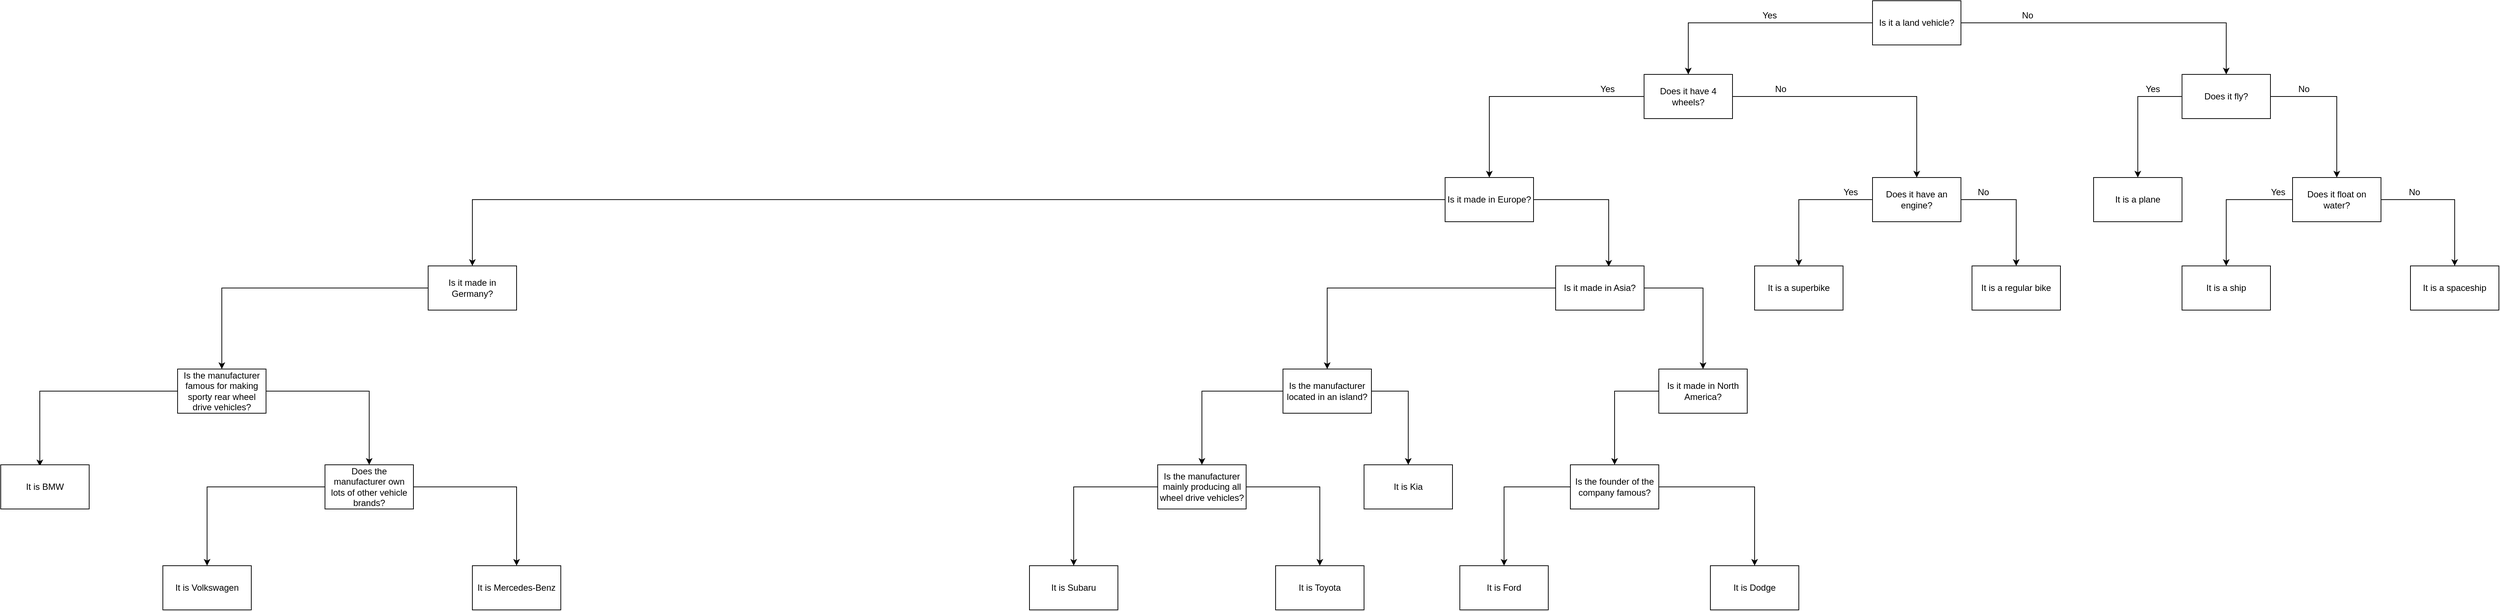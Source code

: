 <mxfile version="14.3.0" type="github">
  <diagram id="v0tCK7hvLTf_ZGROnLf3" name="Page-1">
    <mxGraphModel dx="3760" dy="774" grid="1" gridSize="10" guides="1" tooltips="1" connect="1" arrows="1" fold="1" page="1" pageScale="1" pageWidth="1169" pageHeight="1654" math="0" shadow="0">
      <root>
        <mxCell id="0" />
        <mxCell id="1" parent="0" />
        <mxCell id="d1zsz3syYBLmQ0Gh38gO-14" style="edgeStyle=orthogonalEdgeStyle;rounded=0;orthogonalLoop=1;jettySize=auto;html=1;exitX=0;exitY=0.5;exitDx=0;exitDy=0;" edge="1" parent="1" source="d1zsz3syYBLmQ0Gh38gO-1" target="d1zsz3syYBLmQ0Gh38gO-4">
          <mxGeometry relative="1" as="geometry">
            <Array as="points">
              <mxPoint x="250" y="90" />
            </Array>
          </mxGeometry>
        </mxCell>
        <mxCell id="d1zsz3syYBLmQ0Gh38gO-15" style="edgeStyle=orthogonalEdgeStyle;rounded=0;orthogonalLoop=1;jettySize=auto;html=1;entryX=0.5;entryY=0;entryDx=0;entryDy=0;" edge="1" parent="1" source="d1zsz3syYBLmQ0Gh38gO-1" target="d1zsz3syYBLmQ0Gh38gO-5">
          <mxGeometry relative="1" as="geometry" />
        </mxCell>
        <mxCell id="d1zsz3syYBLmQ0Gh38gO-1" value="Is it a land vehicle?" style="rounded=0;whiteSpace=wrap;html=1;" vertex="1" parent="1">
          <mxGeometry x="500" y="60" width="120" height="60" as="geometry" />
        </mxCell>
        <mxCell id="d1zsz3syYBLmQ0Gh38gO-3" value="&lt;div&gt;Is it a car?&lt;/div&gt;" style="rounded=0;whiteSpace=wrap;html=1;" vertex="1" parent="1">
          <mxGeometry x="190" y="160" width="120" height="60" as="geometry" />
        </mxCell>
        <mxCell id="d1zsz3syYBLmQ0Gh38gO-27" style="edgeStyle=orthogonalEdgeStyle;rounded=0;orthogonalLoop=1;jettySize=auto;html=1;" edge="1" parent="1" source="d1zsz3syYBLmQ0Gh38gO-4" target="d1zsz3syYBLmQ0Gh38gO-26">
          <mxGeometry relative="1" as="geometry" />
        </mxCell>
        <mxCell id="d1zsz3syYBLmQ0Gh38gO-36" style="edgeStyle=orthogonalEdgeStyle;rounded=0;orthogonalLoop=1;jettySize=auto;html=1;" edge="1" parent="1" source="d1zsz3syYBLmQ0Gh38gO-4" target="d1zsz3syYBLmQ0Gh38gO-32">
          <mxGeometry relative="1" as="geometry" />
        </mxCell>
        <mxCell id="d1zsz3syYBLmQ0Gh38gO-4" value="&lt;div&gt;Does it have 4 wheels?&lt;/div&gt;" style="rounded=0;whiteSpace=wrap;html=1;" vertex="1" parent="1">
          <mxGeometry x="190" y="160" width="120" height="60" as="geometry" />
        </mxCell>
        <mxCell id="d1zsz3syYBLmQ0Gh38gO-16" style="edgeStyle=orthogonalEdgeStyle;rounded=0;orthogonalLoop=1;jettySize=auto;html=1;entryX=0.5;entryY=0;entryDx=0;entryDy=0;" edge="1" parent="1" source="d1zsz3syYBLmQ0Gh38gO-5" target="d1zsz3syYBLmQ0Gh38gO-6">
          <mxGeometry relative="1" as="geometry">
            <Array as="points">
              <mxPoint x="860" y="190" />
            </Array>
          </mxGeometry>
        </mxCell>
        <mxCell id="d1zsz3syYBLmQ0Gh38gO-17" style="edgeStyle=orthogonalEdgeStyle;rounded=0;orthogonalLoop=1;jettySize=auto;html=1;" edge="1" parent="1" source="d1zsz3syYBLmQ0Gh38gO-5" target="d1zsz3syYBLmQ0Gh38gO-7">
          <mxGeometry relative="1" as="geometry" />
        </mxCell>
        <mxCell id="d1zsz3syYBLmQ0Gh38gO-5" value="&lt;div&gt;Does it fly?&lt;br&gt;&lt;/div&gt;" style="rounded=0;whiteSpace=wrap;html=1;" vertex="1" parent="1">
          <mxGeometry x="920" y="160" width="120" height="60" as="geometry" />
        </mxCell>
        <mxCell id="d1zsz3syYBLmQ0Gh38gO-6" value="&lt;div&gt;It is a plane&lt;/div&gt;" style="rounded=0;whiteSpace=wrap;html=1;" vertex="1" parent="1">
          <mxGeometry x="800" y="300" width="120" height="60" as="geometry" />
        </mxCell>
        <mxCell id="d1zsz3syYBLmQ0Gh38gO-18" style="edgeStyle=orthogonalEdgeStyle;rounded=0;orthogonalLoop=1;jettySize=auto;html=1;entryX=0.5;entryY=0;entryDx=0;entryDy=0;" edge="1" parent="1" source="d1zsz3syYBLmQ0Gh38gO-7" target="d1zsz3syYBLmQ0Gh38gO-8">
          <mxGeometry relative="1" as="geometry">
            <Array as="points">
              <mxPoint x="980" y="330" />
            </Array>
          </mxGeometry>
        </mxCell>
        <mxCell id="d1zsz3syYBLmQ0Gh38gO-19" style="edgeStyle=orthogonalEdgeStyle;rounded=0;orthogonalLoop=1;jettySize=auto;html=1;entryX=0.5;entryY=0;entryDx=0;entryDy=0;" edge="1" parent="1" source="d1zsz3syYBLmQ0Gh38gO-7" target="d1zsz3syYBLmQ0Gh38gO-9">
          <mxGeometry relative="1" as="geometry" />
        </mxCell>
        <mxCell id="d1zsz3syYBLmQ0Gh38gO-7" value="&lt;div&gt;Does it float on water?&lt;/div&gt;" style="rounded=0;whiteSpace=wrap;html=1;" vertex="1" parent="1">
          <mxGeometry x="1070" y="300" width="120" height="60" as="geometry" />
        </mxCell>
        <mxCell id="d1zsz3syYBLmQ0Gh38gO-8" value="It is a ship" style="rounded=0;whiteSpace=wrap;html=1;" vertex="1" parent="1">
          <mxGeometry x="920" y="420" width="120" height="60" as="geometry" />
        </mxCell>
        <mxCell id="d1zsz3syYBLmQ0Gh38gO-9" value="It is a spaceship" style="rounded=0;whiteSpace=wrap;html=1;" vertex="1" parent="1">
          <mxGeometry x="1230" y="420" width="120" height="60" as="geometry" />
        </mxCell>
        <mxCell id="d1zsz3syYBLmQ0Gh38gO-20" value="Yes" style="text;html=1;align=center;verticalAlign=middle;resizable=0;points=[];autosize=1;" vertex="1" parent="1">
          <mxGeometry x="340" y="70" width="40" height="20" as="geometry" />
        </mxCell>
        <mxCell id="d1zsz3syYBLmQ0Gh38gO-21" value="Yes" style="text;html=1;align=center;verticalAlign=middle;resizable=0;points=[];autosize=1;" vertex="1" parent="1">
          <mxGeometry x="860" y="170" width="40" height="20" as="geometry" />
        </mxCell>
        <mxCell id="d1zsz3syYBLmQ0Gh38gO-22" value="Yes" style="text;html=1;align=center;verticalAlign=middle;resizable=0;points=[];autosize=1;" vertex="1" parent="1">
          <mxGeometry x="1030" y="310" width="40" height="20" as="geometry" />
        </mxCell>
        <mxCell id="d1zsz3syYBLmQ0Gh38gO-23" value="No" style="text;html=1;align=center;verticalAlign=middle;resizable=0;points=[];autosize=1;" vertex="1" parent="1">
          <mxGeometry x="695" y="70" width="30" height="20" as="geometry" />
        </mxCell>
        <mxCell id="d1zsz3syYBLmQ0Gh38gO-24" value="No" style="text;html=1;align=center;verticalAlign=middle;resizable=0;points=[];autosize=1;" vertex="1" parent="1">
          <mxGeometry x="1070" y="170" width="30" height="20" as="geometry" />
        </mxCell>
        <mxCell id="d1zsz3syYBLmQ0Gh38gO-25" value="No" style="text;html=1;align=center;verticalAlign=middle;resizable=0;points=[];autosize=1;" vertex="1" parent="1">
          <mxGeometry x="1220" y="310" width="30" height="20" as="geometry" />
        </mxCell>
        <mxCell id="d1zsz3syYBLmQ0Gh38gO-30" style="edgeStyle=orthogonalEdgeStyle;rounded=0;orthogonalLoop=1;jettySize=auto;html=1;entryX=0.5;entryY=0;entryDx=0;entryDy=0;" edge="1" parent="1" source="d1zsz3syYBLmQ0Gh38gO-26" target="d1zsz3syYBLmQ0Gh38gO-28">
          <mxGeometry relative="1" as="geometry" />
        </mxCell>
        <mxCell id="d1zsz3syYBLmQ0Gh38gO-31" style="edgeStyle=orthogonalEdgeStyle;rounded=0;orthogonalLoop=1;jettySize=auto;html=1;" edge="1" parent="1" source="d1zsz3syYBLmQ0Gh38gO-26" target="d1zsz3syYBLmQ0Gh38gO-29">
          <mxGeometry relative="1" as="geometry" />
        </mxCell>
        <mxCell id="d1zsz3syYBLmQ0Gh38gO-26" value="Does it have an engine?" style="rounded=0;whiteSpace=wrap;html=1;" vertex="1" parent="1">
          <mxGeometry x="500" y="300" width="120" height="60" as="geometry" />
        </mxCell>
        <mxCell id="d1zsz3syYBLmQ0Gh38gO-28" value="&lt;div&gt;It is a superbike&lt;br&gt;&lt;/div&gt;" style="rounded=0;whiteSpace=wrap;html=1;" vertex="1" parent="1">
          <mxGeometry x="340" y="420" width="120" height="60" as="geometry" />
        </mxCell>
        <mxCell id="d1zsz3syYBLmQ0Gh38gO-29" value="It is a regular bike" style="rounded=0;whiteSpace=wrap;html=1;" vertex="1" parent="1">
          <mxGeometry x="635" y="420" width="120" height="60" as="geometry" />
        </mxCell>
        <mxCell id="d1zsz3syYBLmQ0Gh38gO-40" style="edgeStyle=orthogonalEdgeStyle;rounded=0;orthogonalLoop=1;jettySize=auto;html=1;entryX=0.6;entryY=0.017;entryDx=0;entryDy=0;entryPerimeter=0;" edge="1" parent="1" source="d1zsz3syYBLmQ0Gh38gO-32" target="d1zsz3syYBLmQ0Gh38gO-39">
          <mxGeometry relative="1" as="geometry">
            <Array as="points">
              <mxPoint x="142" y="330" />
            </Array>
          </mxGeometry>
        </mxCell>
        <mxCell id="d1zsz3syYBLmQ0Gh38gO-41" style="edgeStyle=orthogonalEdgeStyle;rounded=0;orthogonalLoop=1;jettySize=auto;html=1;entryX=0.5;entryY=0;entryDx=0;entryDy=0;" edge="1" parent="1" source="d1zsz3syYBLmQ0Gh38gO-32" target="d1zsz3syYBLmQ0Gh38gO-38">
          <mxGeometry relative="1" as="geometry" />
        </mxCell>
        <mxCell id="d1zsz3syYBLmQ0Gh38gO-32" value="Is it made in Europe?" style="rounded=0;whiteSpace=wrap;html=1;" vertex="1" parent="1">
          <mxGeometry x="-80" y="300" width="120" height="60" as="geometry" />
        </mxCell>
        <mxCell id="d1zsz3syYBLmQ0Gh38gO-33" value="No" style="text;html=1;align=center;verticalAlign=middle;resizable=0;points=[];autosize=1;" vertex="1" parent="1">
          <mxGeometry x="360" y="170" width="30" height="20" as="geometry" />
        </mxCell>
        <mxCell id="d1zsz3syYBLmQ0Gh38gO-34" value="No" style="text;html=1;align=center;verticalAlign=middle;resizable=0;points=[];autosize=1;" vertex="1" parent="1">
          <mxGeometry x="635" y="310" width="30" height="20" as="geometry" />
        </mxCell>
        <mxCell id="d1zsz3syYBLmQ0Gh38gO-35" value="Yes" style="text;html=1;align=center;verticalAlign=middle;resizable=0;points=[];autosize=1;" vertex="1" parent="1">
          <mxGeometry x="450" y="310" width="40" height="20" as="geometry" />
        </mxCell>
        <mxCell id="d1zsz3syYBLmQ0Gh38gO-37" value="Yes" style="text;html=1;align=center;verticalAlign=middle;resizable=0;points=[];autosize=1;" vertex="1" parent="1">
          <mxGeometry x="120" y="170" width="40" height="20" as="geometry" />
        </mxCell>
        <mxCell id="d1zsz3syYBLmQ0Gh38gO-63" style="edgeStyle=orthogonalEdgeStyle;rounded=0;orthogonalLoop=1;jettySize=auto;html=1;entryX=0.5;entryY=0;entryDx=0;entryDy=0;" edge="1" parent="1" source="d1zsz3syYBLmQ0Gh38gO-38" target="d1zsz3syYBLmQ0Gh38gO-62">
          <mxGeometry relative="1" as="geometry" />
        </mxCell>
        <mxCell id="d1zsz3syYBLmQ0Gh38gO-38" value="Is it made in Germany?" style="rounded=0;whiteSpace=wrap;html=1;" vertex="1" parent="1">
          <mxGeometry x="-1460" y="420" width="120" height="60" as="geometry" />
        </mxCell>
        <mxCell id="d1zsz3syYBLmQ0Gh38gO-43" style="edgeStyle=orthogonalEdgeStyle;rounded=0;orthogonalLoop=1;jettySize=auto;html=1;" edge="1" parent="1" source="d1zsz3syYBLmQ0Gh38gO-39" target="d1zsz3syYBLmQ0Gh38gO-42">
          <mxGeometry relative="1" as="geometry" />
        </mxCell>
        <mxCell id="d1zsz3syYBLmQ0Gh38gO-45" style="edgeStyle=orthogonalEdgeStyle;rounded=0;orthogonalLoop=1;jettySize=auto;html=1;" edge="1" parent="1" source="d1zsz3syYBLmQ0Gh38gO-39" target="d1zsz3syYBLmQ0Gh38gO-44">
          <mxGeometry relative="1" as="geometry" />
        </mxCell>
        <mxCell id="d1zsz3syYBLmQ0Gh38gO-39" value="Is it made in Asia?" style="rounded=0;whiteSpace=wrap;html=1;" vertex="1" parent="1">
          <mxGeometry x="70" y="420" width="120" height="60" as="geometry" />
        </mxCell>
        <mxCell id="d1zsz3syYBLmQ0Gh38gO-48" style="edgeStyle=orthogonalEdgeStyle;rounded=0;orthogonalLoop=1;jettySize=auto;html=1;" edge="1" parent="1" source="d1zsz3syYBLmQ0Gh38gO-42" target="d1zsz3syYBLmQ0Gh38gO-46">
          <mxGeometry relative="1" as="geometry">
            <Array as="points">
              <mxPoint x="150" y="590" />
            </Array>
          </mxGeometry>
        </mxCell>
        <mxCell id="d1zsz3syYBLmQ0Gh38gO-42" value="Is it made in North America?" style="rounded=0;whiteSpace=wrap;html=1;" vertex="1" parent="1">
          <mxGeometry x="210" y="560" width="120" height="60" as="geometry" />
        </mxCell>
        <mxCell id="d1zsz3syYBLmQ0Gh38gO-53" style="edgeStyle=orthogonalEdgeStyle;rounded=0;orthogonalLoop=1;jettySize=auto;html=1;entryX=0.5;entryY=0;entryDx=0;entryDy=0;" edge="1" parent="1" source="d1zsz3syYBLmQ0Gh38gO-44" target="d1zsz3syYBLmQ0Gh38gO-52">
          <mxGeometry relative="1" as="geometry">
            <Array as="points">
              <mxPoint x="-130" y="590" />
            </Array>
          </mxGeometry>
        </mxCell>
        <mxCell id="d1zsz3syYBLmQ0Gh38gO-55" style="edgeStyle=orthogonalEdgeStyle;rounded=0;orthogonalLoop=1;jettySize=auto;html=1;" edge="1" parent="1" source="d1zsz3syYBLmQ0Gh38gO-44" target="d1zsz3syYBLmQ0Gh38gO-54">
          <mxGeometry relative="1" as="geometry" />
        </mxCell>
        <mxCell id="d1zsz3syYBLmQ0Gh38gO-44" value="Is the manufacturer located in an island?" style="rounded=0;whiteSpace=wrap;html=1;" vertex="1" parent="1">
          <mxGeometry x="-300" y="560" width="120" height="60" as="geometry" />
        </mxCell>
        <mxCell id="d1zsz3syYBLmQ0Gh38gO-49" style="edgeStyle=orthogonalEdgeStyle;rounded=0;orthogonalLoop=1;jettySize=auto;html=1;entryX=0.5;entryY=0;entryDx=0;entryDy=0;" edge="1" parent="1" source="d1zsz3syYBLmQ0Gh38gO-46" target="d1zsz3syYBLmQ0Gh38gO-47">
          <mxGeometry relative="1" as="geometry" />
        </mxCell>
        <mxCell id="d1zsz3syYBLmQ0Gh38gO-51" style="edgeStyle=orthogonalEdgeStyle;rounded=0;orthogonalLoop=1;jettySize=auto;html=1;entryX=0.5;entryY=0;entryDx=0;entryDy=0;" edge="1" parent="1" source="d1zsz3syYBLmQ0Gh38gO-46" target="d1zsz3syYBLmQ0Gh38gO-50">
          <mxGeometry relative="1" as="geometry" />
        </mxCell>
        <mxCell id="d1zsz3syYBLmQ0Gh38gO-46" value="Is the founder of the company famous?" style="rounded=0;whiteSpace=wrap;html=1;" vertex="1" parent="1">
          <mxGeometry x="90" y="690" width="120" height="60" as="geometry" />
        </mxCell>
        <mxCell id="d1zsz3syYBLmQ0Gh38gO-47" value="It is Ford" style="rounded=0;whiteSpace=wrap;html=1;" vertex="1" parent="1">
          <mxGeometry x="-60" y="827" width="120" height="60" as="geometry" />
        </mxCell>
        <mxCell id="d1zsz3syYBLmQ0Gh38gO-50" value="It is Dodge" style="rounded=0;whiteSpace=wrap;html=1;" vertex="1" parent="1">
          <mxGeometry x="280" y="827" width="120" height="60" as="geometry" />
        </mxCell>
        <mxCell id="d1zsz3syYBLmQ0Gh38gO-52" value="It is Kia" style="rounded=0;whiteSpace=wrap;html=1;" vertex="1" parent="1">
          <mxGeometry x="-190" y="690" width="120" height="60" as="geometry" />
        </mxCell>
        <mxCell id="d1zsz3syYBLmQ0Gh38gO-59" style="edgeStyle=orthogonalEdgeStyle;rounded=0;orthogonalLoop=1;jettySize=auto;html=1;" edge="1" parent="1" source="d1zsz3syYBLmQ0Gh38gO-54" target="d1zsz3syYBLmQ0Gh38gO-58">
          <mxGeometry relative="1" as="geometry" />
        </mxCell>
        <mxCell id="d1zsz3syYBLmQ0Gh38gO-60" style="edgeStyle=orthogonalEdgeStyle;rounded=0;orthogonalLoop=1;jettySize=auto;html=1;" edge="1" parent="1" source="d1zsz3syYBLmQ0Gh38gO-54" target="d1zsz3syYBLmQ0Gh38gO-57">
          <mxGeometry relative="1" as="geometry" />
        </mxCell>
        <mxCell id="d1zsz3syYBLmQ0Gh38gO-54" value="Is the manufacturer mainly producing all wheel drive vehicles?" style="rounded=0;whiteSpace=wrap;html=1;" vertex="1" parent="1">
          <mxGeometry x="-470" y="690" width="120" height="60" as="geometry" />
        </mxCell>
        <mxCell id="d1zsz3syYBLmQ0Gh38gO-57" value="&lt;div&gt;It is Subaru&lt;/div&gt;" style="rounded=0;whiteSpace=wrap;html=1;" vertex="1" parent="1">
          <mxGeometry x="-644" y="827" width="120" height="60" as="geometry" />
        </mxCell>
        <mxCell id="d1zsz3syYBLmQ0Gh38gO-58" value="It is Toyota" style="rounded=0;whiteSpace=wrap;html=1;" vertex="1" parent="1">
          <mxGeometry x="-310" y="827" width="120" height="60" as="geometry" />
        </mxCell>
        <mxCell id="d1zsz3syYBLmQ0Gh38gO-65" style="edgeStyle=orthogonalEdgeStyle;rounded=0;orthogonalLoop=1;jettySize=auto;html=1;entryX=0.442;entryY=0.033;entryDx=0;entryDy=0;entryPerimeter=0;" edge="1" parent="1" source="d1zsz3syYBLmQ0Gh38gO-62" target="d1zsz3syYBLmQ0Gh38gO-64">
          <mxGeometry relative="1" as="geometry" />
        </mxCell>
        <mxCell id="d1zsz3syYBLmQ0Gh38gO-68" style="edgeStyle=orthogonalEdgeStyle;rounded=0;orthogonalLoop=1;jettySize=auto;html=1;" edge="1" parent="1" source="d1zsz3syYBLmQ0Gh38gO-62" target="d1zsz3syYBLmQ0Gh38gO-66">
          <mxGeometry relative="1" as="geometry" />
        </mxCell>
        <mxCell id="d1zsz3syYBLmQ0Gh38gO-62" value="&lt;div&gt;Is the manufacturer famous for making sporty rear wheel drive vehicles?&lt;/div&gt;" style="rounded=0;whiteSpace=wrap;html=1;" vertex="1" parent="1">
          <mxGeometry x="-1800" y="560" width="120" height="60" as="geometry" />
        </mxCell>
        <mxCell id="d1zsz3syYBLmQ0Gh38gO-64" value="It is BMW" style="rounded=0;whiteSpace=wrap;html=1;" vertex="1" parent="1">
          <mxGeometry x="-2040" y="690" width="120" height="60" as="geometry" />
        </mxCell>
        <mxCell id="d1zsz3syYBLmQ0Gh38gO-71" style="edgeStyle=orthogonalEdgeStyle;rounded=0;orthogonalLoop=1;jettySize=auto;html=1;" edge="1" parent="1" source="d1zsz3syYBLmQ0Gh38gO-66" target="d1zsz3syYBLmQ0Gh38gO-69">
          <mxGeometry relative="1" as="geometry" />
        </mxCell>
        <mxCell id="d1zsz3syYBLmQ0Gh38gO-72" style="edgeStyle=orthogonalEdgeStyle;rounded=0;orthogonalLoop=1;jettySize=auto;html=1;" edge="1" parent="1" source="d1zsz3syYBLmQ0Gh38gO-66" target="d1zsz3syYBLmQ0Gh38gO-70">
          <mxGeometry relative="1" as="geometry" />
        </mxCell>
        <mxCell id="d1zsz3syYBLmQ0Gh38gO-66" value="Does the manufacturer own lots of other vehicle brands?" style="rounded=0;whiteSpace=wrap;html=1;" vertex="1" parent="1">
          <mxGeometry x="-1600" y="690" width="120" height="60" as="geometry" />
        </mxCell>
        <mxCell id="d1zsz3syYBLmQ0Gh38gO-69" value="It is Volkswagen" style="rounded=0;whiteSpace=wrap;html=1;" vertex="1" parent="1">
          <mxGeometry x="-1820" y="827" width="120" height="60" as="geometry" />
        </mxCell>
        <mxCell id="d1zsz3syYBLmQ0Gh38gO-70" value="It is Mercedes-Benz" style="rounded=0;whiteSpace=wrap;html=1;" vertex="1" parent="1">
          <mxGeometry x="-1400" y="827" width="120" height="60" as="geometry" />
        </mxCell>
      </root>
    </mxGraphModel>
  </diagram>
</mxfile>
